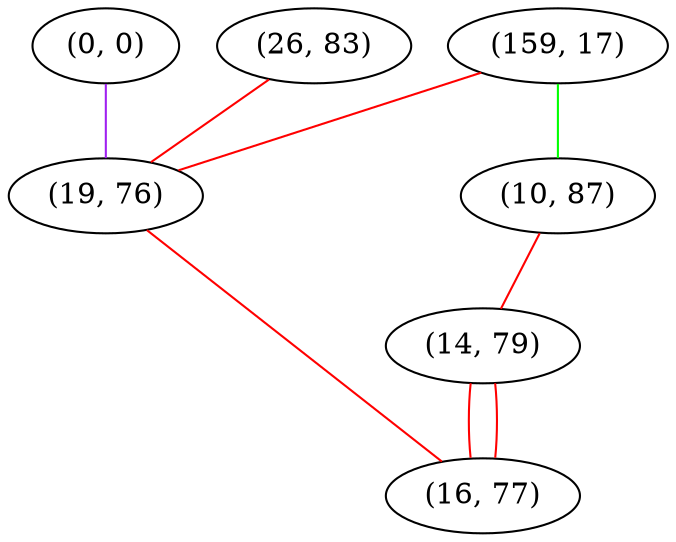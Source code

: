 graph "" {
"(0, 0)";
"(26, 83)";
"(159, 17)";
"(19, 76)";
"(10, 87)";
"(14, 79)";
"(16, 77)";
"(0, 0)" -- "(19, 76)"  [color=purple, key=0, weight=4];
"(26, 83)" -- "(19, 76)"  [color=red, key=0, weight=1];
"(159, 17)" -- "(10, 87)"  [color=green, key=0, weight=2];
"(159, 17)" -- "(19, 76)"  [color=red, key=0, weight=1];
"(19, 76)" -- "(16, 77)"  [color=red, key=0, weight=1];
"(10, 87)" -- "(14, 79)"  [color=red, key=0, weight=1];
"(14, 79)" -- "(16, 77)"  [color=red, key=0, weight=1];
"(14, 79)" -- "(16, 77)"  [color=red, key=1, weight=1];
}
